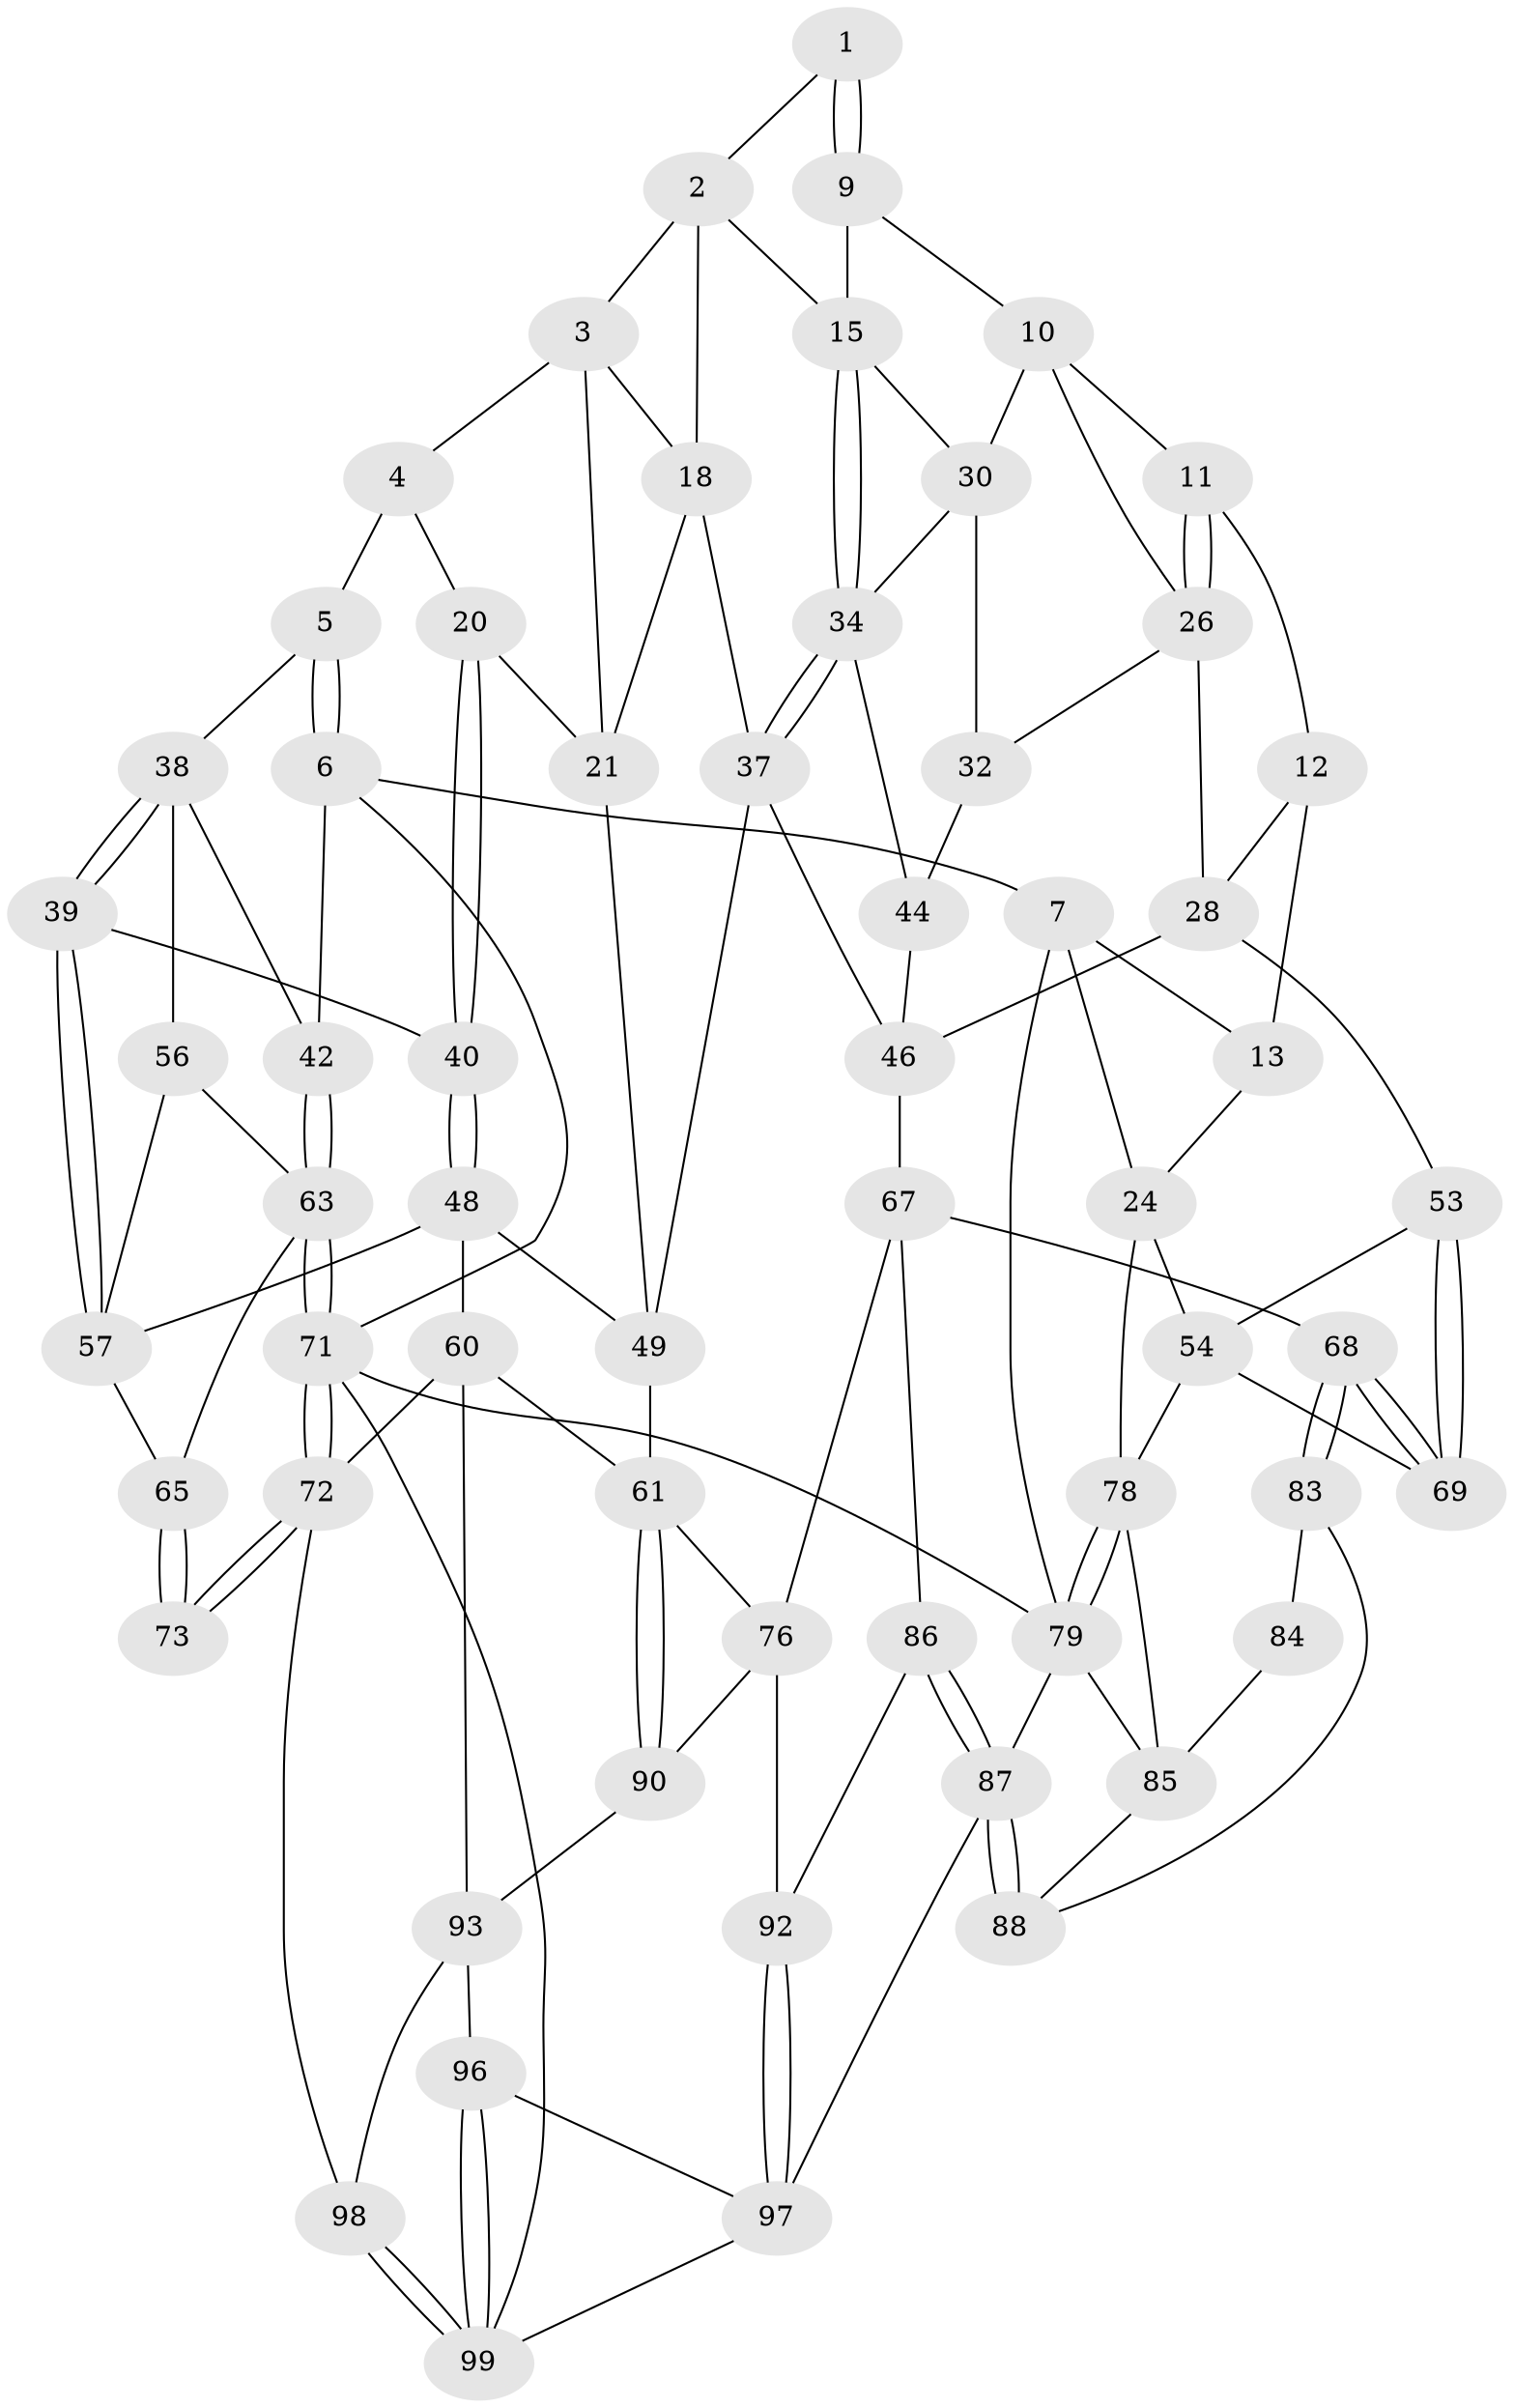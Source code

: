 // original degree distribution, {3: 0.0196078431372549, 4: 0.21568627450980393, 5: 0.5686274509803921, 6: 0.19607843137254902}
// Generated by graph-tools (version 1.1) at 2025/38/02/21/25 10:38:58]
// undirected, 61 vertices, 132 edges
graph export_dot {
graph [start="1"]
  node [color=gray90,style=filled];
  1 [pos="+0.4279134323932446+0"];
  2 [pos="+0.5551812789783394+0",super="+14"];
  3 [pos="+0.7593656467218683+0",super="+17"];
  4 [pos="+0.7960741193380947+0",super="+19"];
  5 [pos="+0.87886056387636+0",super="+22"];
  6 [pos="+1+0"];
  7 [pos="+0+0",super="+8"];
  9 [pos="+0.3596779342719317+0.01864130034521529"];
  10 [pos="+0.3484567372016871+0.022023834527976724",super="+29"];
  11 [pos="+0.13979345002506863+0.028242176281774688"];
  12 [pos="+0.12726284777352814+0.012439837605234687",super="+25"];
  13 [pos="+0.1252828039421609+0.009014265066290961",super="+23"];
  15 [pos="+0.3859762350288863+0.13227085767853994",super="+16"];
  18 [pos="+0.5686085591056145+0.1466403036003153",super="+36"];
  20 [pos="+0.742010607627592+0.2166512075469769"];
  21 [pos="+0.6826421102540189+0.18410419587444732",super="+43"];
  24 [pos="+0+0.21003512365290022",super="+55"];
  26 [pos="+0.17529248045284865+0.1048549595967252",super="+27"];
  28 [pos="+0.09923560963867756+0.2598094022805201",super="+52"];
  30 [pos="+0.3205224655868813+0.16011479797340433",super="+31"];
  32 [pos="+0.1788010072595409+0.23883841371017614",super="+33"];
  34 [pos="+0.4267264071782686+0.2558686954396515",super="+35"];
  37 [pos="+0.4534144596787073+0.29277640972159247",super="+45"];
  38 [pos="+0.9571914509500612+0.19315731464086616",super="+41"];
  39 [pos="+0.8613636367956318+0.3427629735489547"];
  40 [pos="+0.7575567932145749+0.3076230609062614"];
  42 [pos="+1+0.19610099632170275"];
  44 [pos="+0.3106931971590745+0.29157205388575513",super="+47"];
  46 [pos="+0.33818438695413405+0.4265371782230543",super="+51"];
  48 [pos="+0.7463211635170938+0.32363606150679575",super="+59"];
  49 [pos="+0.6092390246007247+0.3596613274550184",super="+50"];
  53 [pos="+0.10990826313356837+0.36677868149095283"];
  54 [pos="+0+0.4307700623515334",super="+70"];
  56 [pos="+0.9154995799389477+0.37196618138844356"];
  57 [pos="+0.8809758123940624+0.36637235660423706",super="+58"];
  60 [pos="+0.686662214376546+0.5569731130733762",super="+75"];
  61 [pos="+0.6719925248861702+0.5591979088767453",super="+62"];
  63 [pos="+1+0.4501302071375776",super="+64"];
  65 [pos="+0.9746265526615276+0.4687061229669797",super="+66"];
  67 [pos="+0.31365047858636447+0.49426418831390495",super="+77"];
  68 [pos="+0.145294139340536+0.5121866530247343"];
  69 [pos="+0.14372535267645292+0.5115802460074986"];
  71 [pos="+1+0.8656739838088624",super="+81"];
  72 [pos="+0.9234509351989534+0.7079490097010193",super="+74"];
  73 [pos="+0.9174172149479138+0.6034557472551244"];
  76 [pos="+0.4226919830906505+0.5735502321177214",super="+91"];
  78 [pos="+0+0.6648642679383099",super="+82"];
  79 [pos="+0+1",super="+80"];
  83 [pos="+0.1521459159586335+0.5548513563807023",super="+89"];
  84 [pos="+0.12035927899439962+0.6865333898437216"];
  85 [pos="+0.10795921655672476+0.6877132138141333",super="+94"];
  86 [pos="+0.2868925700554327+0.7816064101542902"];
  87 [pos="+0.28472916875732535+0.7832001129804917",super="+101"];
  88 [pos="+0.2746569935980152+0.7758786855473837"];
  90 [pos="+0.6028839296336898+0.6864923096520799"];
  92 [pos="+0.5083264041011224+0.7844571589846697"];
  93 [pos="+0.6551709955840408+0.7316848437515328",super="+95"];
  96 [pos="+0.6304705645666185+0.8913169320674288"];
  97 [pos="+0.5601702738013525+0.9038253248598342",super="+102"];
  98 [pos="+0.7926243413593621+0.7970753859029638"];
  99 [pos="+0.7766911173438157+0.955004532223443",super="+100"];
  1 -- 2;
  1 -- 9;
  1 -- 9;
  2 -- 3;
  2 -- 18;
  2 -- 15;
  3 -- 4;
  3 -- 18;
  3 -- 21;
  4 -- 5 [weight=2];
  4 -- 20;
  5 -- 6;
  5 -- 6;
  5 -- 38;
  6 -- 7;
  6 -- 42;
  6 -- 71;
  7 -- 24;
  7 -- 13;
  7 -- 79;
  9 -- 10;
  9 -- 15;
  10 -- 11;
  10 -- 26;
  10 -- 30;
  11 -- 12;
  11 -- 26;
  11 -- 26;
  12 -- 13 [weight=2];
  12 -- 28;
  13 -- 24;
  15 -- 34;
  15 -- 34;
  15 -- 30;
  18 -- 37;
  18 -- 21;
  20 -- 21;
  20 -- 40;
  20 -- 40;
  21 -- 49;
  24 -- 78;
  24 -- 54;
  26 -- 28;
  26 -- 32;
  28 -- 53;
  28 -- 46;
  30 -- 32;
  30 -- 34;
  32 -- 44 [weight=2];
  34 -- 37;
  34 -- 37;
  34 -- 44;
  37 -- 46;
  37 -- 49;
  38 -- 39;
  38 -- 39;
  38 -- 56;
  38 -- 42;
  39 -- 40;
  39 -- 57;
  39 -- 57;
  40 -- 48;
  40 -- 48;
  42 -- 63;
  42 -- 63;
  44 -- 46;
  46 -- 67;
  48 -- 49;
  48 -- 60;
  48 -- 57;
  49 -- 61;
  53 -- 54;
  53 -- 69;
  53 -- 69;
  54 -- 69;
  54 -- 78;
  56 -- 57;
  56 -- 63;
  57 -- 65;
  60 -- 61;
  60 -- 72;
  60 -- 93;
  61 -- 90;
  61 -- 90;
  61 -- 76;
  63 -- 71;
  63 -- 71;
  63 -- 65;
  65 -- 73 [weight=2];
  65 -- 73;
  67 -- 68;
  67 -- 76;
  67 -- 86;
  68 -- 69;
  68 -- 69;
  68 -- 83;
  68 -- 83;
  71 -- 72;
  71 -- 72;
  71 -- 99;
  71 -- 79;
  72 -- 73;
  72 -- 73;
  72 -- 98;
  76 -- 90;
  76 -- 92;
  78 -- 79;
  78 -- 79;
  78 -- 85;
  79 -- 85;
  79 -- 87;
  83 -- 84 [weight=2];
  83 -- 88;
  84 -- 85;
  85 -- 88;
  86 -- 87;
  86 -- 87;
  86 -- 92;
  87 -- 88;
  87 -- 88;
  87 -- 97;
  90 -- 93;
  92 -- 97;
  92 -- 97;
  93 -- 96;
  93 -- 98;
  96 -- 97;
  96 -- 99;
  96 -- 99;
  97 -- 99;
  98 -- 99;
  98 -- 99;
}

